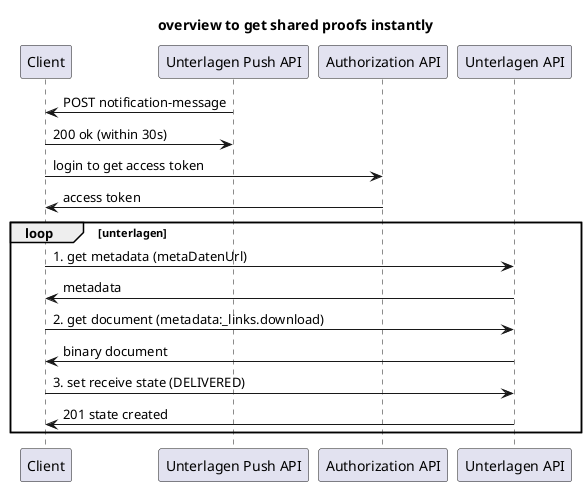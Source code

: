 @startuml
title overview to get shared proofs instantly

participant Client as c
participant "Unterlagen Push API" as p_api
participant "Authorization API" as a_api
participant "Unterlagen API" as u_api

p_api -> c: POST notification-message
c -> p_api: 200 ok (within 30s)

c -> a_api: login to get access token
a_api -> c: access token
 
loop unterlagen
    c -> u_api: 1. get metadata (metaDatenUrl)
    u_api -> c: metadata
    c -> u_api: 2. get document (metadata:_links.download)
    u_api -> c: binary document
    c -> u_api: 3. set receive state (DELIVERED)
    u_api -> c: 201 state created
end
@enduml